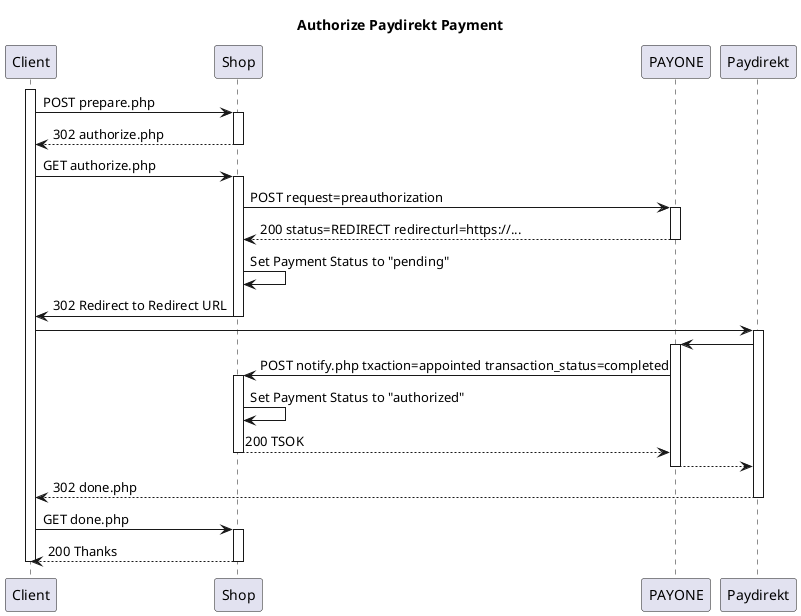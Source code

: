 @startuml
title Authorize Paydirekt Payment

participant Client
participant Shop
participant PAYONE
participant Paydirekt

activate Client

Client -> Shop: POST prepare.php
activate Shop
Shop --> Client: 302 authorize.php
deactivate Shop

Client -> Shop: GET authorize.php
activate Shop

Shop -> PAYONE: POST request=preauthorization
activate PAYONE
PAYONE --> Shop: 200 status=REDIRECT redirecturl=https://...

deactivate PAYONE

Shop -> Shop: Set Payment Status to "pending"

Shop -> Client: 302 Redirect to Redirect URL
deactivate Shop

Client -> Paydirekt
activate Paydirekt

Paydirekt -> PAYONE
activate PAYONE
PAYONE -> Shop: POST notify.php txaction=appointed transaction_status=completed
activate Shop
Shop -> Shop: Set Payment Status to "authorized"
Shop --> PAYONE: 200 TSOK
deactivate Shop
PAYONE --> Paydirekt
deactivate PAYONE

Paydirekt --> Client: 302 done.php
deactivate Paydirekt

Client -> Shop: GET done.php
activate Shop
Shop --> Client: 200 Thanks
deactivate Shop
deactivate Client
@enduml
